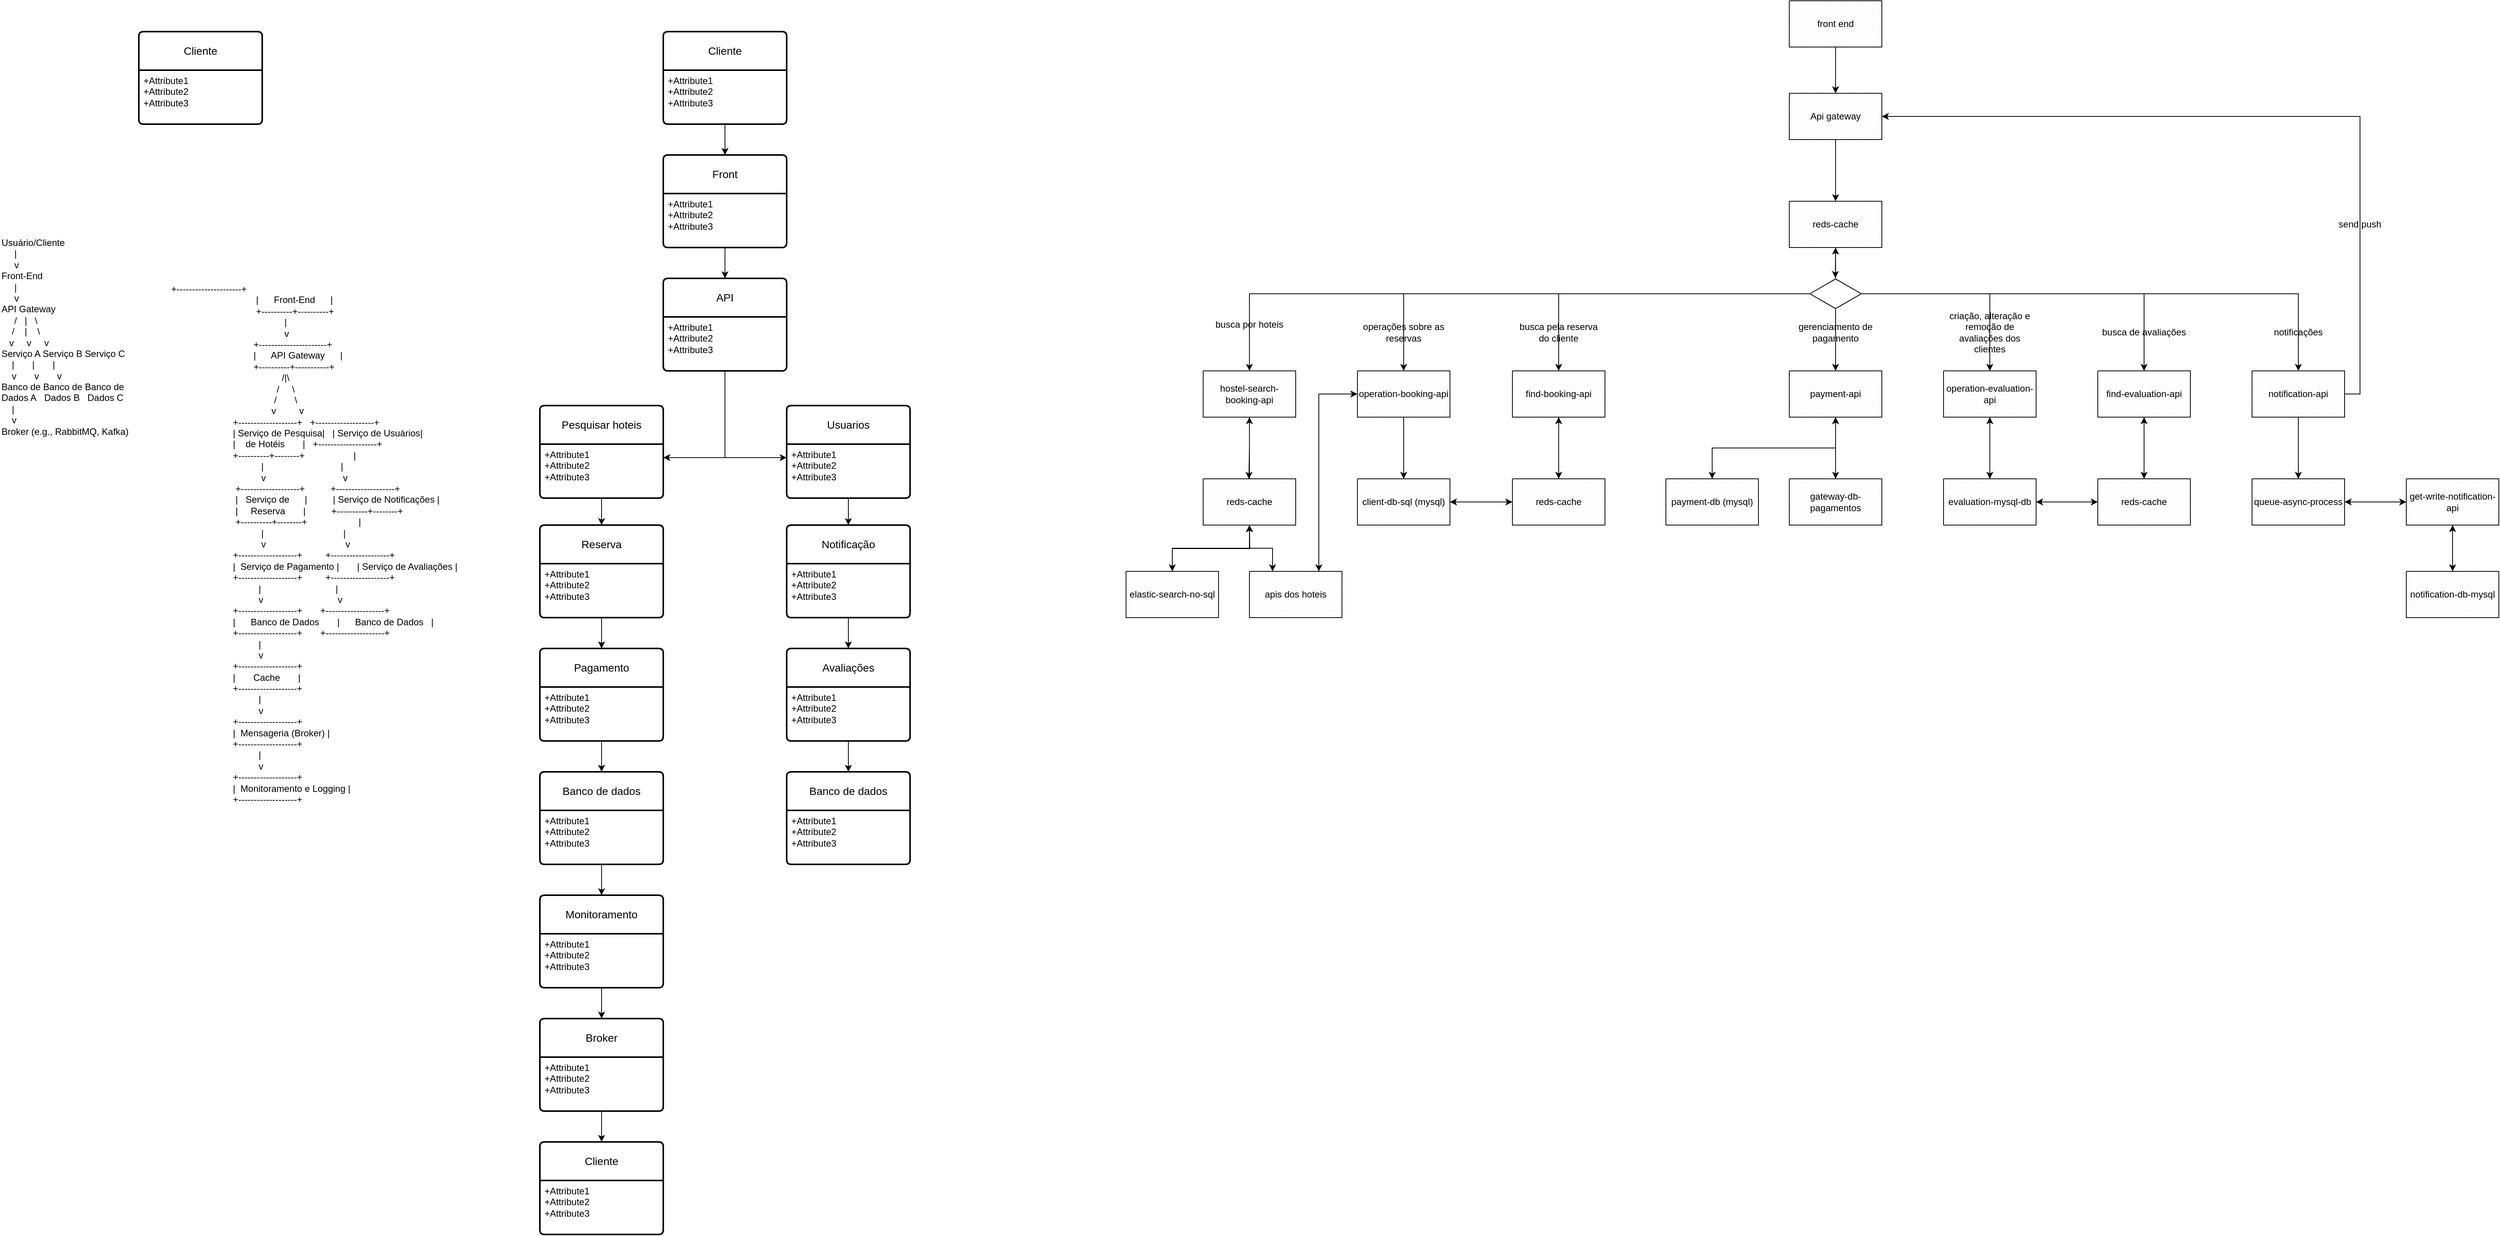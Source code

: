 <mxfile version="24.7.12">
  <diagram name="Página-1" id="zW-eycuIEIREywT_sZ_T">
    <mxGraphModel dx="2284" dy="780" grid="1" gridSize="10" guides="1" tooltips="1" connect="1" arrows="1" fold="1" page="1" pageScale="1" pageWidth="827" pageHeight="1169" math="0" shadow="0">
      <root>
        <mxCell id="0" />
        <mxCell id="1" parent="0" />
        <mxCell id="PmNsHCtrY-LIjxNx7Xuc-1" value="Cliente" style="swimlane;childLayout=stackLayout;horizontal=1;startSize=50;horizontalStack=0;rounded=1;fontSize=14;fontStyle=0;strokeWidth=2;resizeParent=0;resizeLast=1;shadow=0;dashed=0;align=center;arcSize=4;whiteSpace=wrap;html=1;" vertex="1" parent="1">
          <mxGeometry x="240" y="40" width="160" height="120" as="geometry">
            <mxRectangle x="240" y="40" width="80" height="50" as="alternateBounds" />
          </mxGeometry>
        </mxCell>
        <mxCell id="PmNsHCtrY-LIjxNx7Xuc-2" value="+Attribute1&#xa;+Attribute2&#xa;+Attribute3" style="align=left;strokeColor=none;fillColor=none;spacingLeft=4;fontSize=12;verticalAlign=top;resizable=0;rotatable=0;part=1;html=1;" vertex="1" parent="PmNsHCtrY-LIjxNx7Xuc-1">
          <mxGeometry y="50" width="160" height="70" as="geometry" />
        </mxCell>
        <mxCell id="PmNsHCtrY-LIjxNx7Xuc-3" value="Usuário/Cliente&#xa;     |&#xa;     v&#xa;Front-End&#xa;     |&#xa;     v&#xa;API Gateway&#xa;     /   |   \&#xa;    /    |    \&#xa;   v     v     v&#xa;Serviço A Serviço B Serviço C&#xa;    |       |       |&#xa;    v       v       v&#xa;Banco de Banco de Banco de&#xa;Dados A   Dados B   Dados C&#xa;    |&#xa;    v&#xa;Broker (e.g., RabbitMQ, Kafka)" style="text;whiteSpace=wrap;" vertex="1" parent="1">
          <mxGeometry x="-620" y="300" width="200" height="280" as="geometry" />
        </mxCell>
        <mxCell id="PmNsHCtrY-LIjxNx7Xuc-30" value="Front" style="swimlane;childLayout=stackLayout;horizontal=1;startSize=50;horizontalStack=0;rounded=1;fontSize=14;fontStyle=0;strokeWidth=2;resizeParent=0;resizeLast=1;shadow=0;dashed=0;align=center;arcSize=4;whiteSpace=wrap;html=1;" vertex="1" parent="1">
          <mxGeometry x="240" y="200" width="160" height="120" as="geometry">
            <mxRectangle x="240" y="200" width="70" height="50" as="alternateBounds" />
          </mxGeometry>
        </mxCell>
        <mxCell id="PmNsHCtrY-LIjxNx7Xuc-31" value="+Attribute1&#xa;+Attribute2&#xa;+Attribute3" style="align=left;strokeColor=none;fillColor=none;spacingLeft=4;fontSize=12;verticalAlign=top;resizable=0;rotatable=0;part=1;html=1;" vertex="1" parent="PmNsHCtrY-LIjxNx7Xuc-30">
          <mxGeometry y="50" width="160" height="70" as="geometry" />
        </mxCell>
        <mxCell id="PmNsHCtrY-LIjxNx7Xuc-32" value="API" style="swimlane;childLayout=stackLayout;horizontal=1;startSize=50;horizontalStack=0;rounded=1;fontSize=14;fontStyle=0;strokeWidth=2;resizeParent=0;resizeLast=1;shadow=0;dashed=0;align=center;arcSize=4;whiteSpace=wrap;html=1;" vertex="1" parent="1">
          <mxGeometry x="240" y="360" width="160" height="120" as="geometry" />
        </mxCell>
        <mxCell id="PmNsHCtrY-LIjxNx7Xuc-33" value="+Attribute1&#xa;+Attribute2&#xa;+Attribute3" style="align=left;strokeColor=none;fillColor=none;spacingLeft=4;fontSize=12;verticalAlign=top;resizable=0;rotatable=0;part=1;html=1;" vertex="1" parent="PmNsHCtrY-LIjxNx7Xuc-32">
          <mxGeometry y="50" width="160" height="70" as="geometry" />
        </mxCell>
        <mxCell id="PmNsHCtrY-LIjxNx7Xuc-34" value="Cliente" style="swimlane;childLayout=stackLayout;horizontal=1;startSize=50;horizontalStack=0;rounded=1;fontSize=14;fontStyle=0;strokeWidth=2;resizeParent=0;resizeLast=1;shadow=0;dashed=0;align=center;arcSize=4;whiteSpace=wrap;html=1;" vertex="1" parent="1">
          <mxGeometry x="-440" y="40" width="160" height="120" as="geometry" />
        </mxCell>
        <mxCell id="PmNsHCtrY-LIjxNx7Xuc-35" value="+Attribute1&#xa;+Attribute2&#xa;+Attribute3" style="align=left;strokeColor=none;fillColor=none;spacingLeft=4;fontSize=12;verticalAlign=top;resizable=0;rotatable=0;part=1;html=1;" vertex="1" parent="PmNsHCtrY-LIjxNx7Xuc-34">
          <mxGeometry y="50" width="160" height="70" as="geometry" />
        </mxCell>
        <mxCell id="PmNsHCtrY-LIjxNx7Xuc-36" value="+---------------------+&#xa;                                 |      Front-End      |&#xa;                                 +----------+----------+&#xa;                                            |&#xa;                                            v&#xa;                                +----------------------+&#xa;                                |      API Gateway      |&#xa;                                +----------+-----------+&#xa;                                           /|\  &#xa;                                         /     \&#xa;                                        /       \&#xa;                                       v         v&#xa;                        +-------------------+   +-------------------+&#xa;                        | Serviço de Pesquisa|   | Serviço de Usuários|&#xa;                        |    de Hotéis       |   +-------------------+&#xa;                        +----------+--------+                   |&#xa;                                   |                              |&#xa;                                   v                              v&#xa;                         +-------------------+          +-------------------+&#xa;                         |   Serviço de      |          | Serviço de Notificações |&#xa;                         |     Reserva       |          +----------+--------+&#xa;                         +----------+--------+                    |&#xa;                                   |                               |&#xa;                                   v                               v&#xa;                        +-------------------+         +-------------------+&#xa;                        |  Serviço de Pagamento |       | Serviço de Avaliações |&#xa;                        +-------------------+         +-------------------+&#xa;                                  |                             |&#xa;                                  v                             v&#xa;                        +-------------------+       +-------------------+&#xa;                        |      Banco de Dados       |      Banco de Dados   |&#xa;                        +-------------------+       +-------------------+&#xa;                                  |&#xa;                                  v&#xa;                        +-------------------+&#xa;                        |       Cache       |&#xa;                        +-------------------+&#xa;                                  |&#xa;                                  v&#xa;                        +-------------------+&#xa;                        |  Mensageria (Broker) |&#xa;                        +-------------------+&#xa;                                  |&#xa;                                  v&#xa;                        +-------------------+&#xa;                        |  Monitoramento e Logging |&#xa;                        +-------------------+" style="text;whiteSpace=wrap;" vertex="1" parent="1">
          <mxGeometry x="-400" y="360" width="400" height="700" as="geometry" />
        </mxCell>
        <mxCell id="PmNsHCtrY-LIjxNx7Xuc-37" value="Usuarios" style="swimlane;childLayout=stackLayout;horizontal=1;startSize=50;horizontalStack=0;rounded=1;fontSize=14;fontStyle=0;strokeWidth=2;resizeParent=0;resizeLast=1;shadow=0;dashed=0;align=center;arcSize=4;whiteSpace=wrap;html=1;" vertex="1" parent="1">
          <mxGeometry x="400" y="525" width="160" height="120" as="geometry" />
        </mxCell>
        <mxCell id="PmNsHCtrY-LIjxNx7Xuc-38" value="+Attribute1&#xa;+Attribute2&#xa;+Attribute3" style="align=left;strokeColor=none;fillColor=none;spacingLeft=4;fontSize=12;verticalAlign=top;resizable=0;rotatable=0;part=1;html=1;" vertex="1" parent="PmNsHCtrY-LIjxNx7Xuc-37">
          <mxGeometry y="50" width="160" height="70" as="geometry" />
        </mxCell>
        <mxCell id="PmNsHCtrY-LIjxNx7Xuc-39" value="Pesquisar hoteis" style="swimlane;childLayout=stackLayout;horizontal=1;startSize=50;horizontalStack=0;rounded=1;fontSize=14;fontStyle=0;strokeWidth=2;resizeParent=0;resizeLast=1;shadow=0;dashed=0;align=center;arcSize=4;whiteSpace=wrap;html=1;" vertex="1" parent="1">
          <mxGeometry x="80" y="525" width="160" height="120" as="geometry" />
        </mxCell>
        <mxCell id="PmNsHCtrY-LIjxNx7Xuc-40" value="+Attribute1&#xa;+Attribute2&#xa;+Attribute3" style="align=left;strokeColor=none;fillColor=none;spacingLeft=4;fontSize=12;verticalAlign=top;resizable=0;rotatable=0;part=1;html=1;" vertex="1" parent="PmNsHCtrY-LIjxNx7Xuc-39">
          <mxGeometry y="50" width="160" height="70" as="geometry" />
        </mxCell>
        <mxCell id="PmNsHCtrY-LIjxNx7Xuc-41" value="Reserva" style="swimlane;childLayout=stackLayout;horizontal=1;startSize=50;horizontalStack=0;rounded=1;fontSize=14;fontStyle=0;strokeWidth=2;resizeParent=0;resizeLast=1;shadow=0;dashed=0;align=center;arcSize=4;whiteSpace=wrap;html=1;" vertex="1" parent="1">
          <mxGeometry x="80" y="680" width="160" height="120" as="geometry" />
        </mxCell>
        <mxCell id="PmNsHCtrY-LIjxNx7Xuc-42" value="+Attribute1&#xa;+Attribute2&#xa;+Attribute3" style="align=left;strokeColor=none;fillColor=none;spacingLeft=4;fontSize=12;verticalAlign=top;resizable=0;rotatable=0;part=1;html=1;" vertex="1" parent="PmNsHCtrY-LIjxNx7Xuc-41">
          <mxGeometry y="50" width="160" height="70" as="geometry" />
        </mxCell>
        <mxCell id="PmNsHCtrY-LIjxNx7Xuc-43" value="Notificação" style="swimlane;childLayout=stackLayout;horizontal=1;startSize=50;horizontalStack=0;rounded=1;fontSize=14;fontStyle=0;strokeWidth=2;resizeParent=0;resizeLast=1;shadow=0;dashed=0;align=center;arcSize=4;whiteSpace=wrap;html=1;" vertex="1" parent="1">
          <mxGeometry x="400" y="680" width="160" height="120" as="geometry" />
        </mxCell>
        <mxCell id="PmNsHCtrY-LIjxNx7Xuc-44" value="+Attribute1&#xa;+Attribute2&#xa;+Attribute3" style="align=left;strokeColor=none;fillColor=none;spacingLeft=4;fontSize=12;verticalAlign=top;resizable=0;rotatable=0;part=1;html=1;" vertex="1" parent="PmNsHCtrY-LIjxNx7Xuc-43">
          <mxGeometry y="50" width="160" height="70" as="geometry" />
        </mxCell>
        <mxCell id="PmNsHCtrY-LIjxNx7Xuc-45" value="Pagamento" style="swimlane;childLayout=stackLayout;horizontal=1;startSize=50;horizontalStack=0;rounded=1;fontSize=14;fontStyle=0;strokeWidth=2;resizeParent=0;resizeLast=1;shadow=0;dashed=0;align=center;arcSize=4;whiteSpace=wrap;html=1;" vertex="1" parent="1">
          <mxGeometry x="80" y="840" width="160" height="120" as="geometry" />
        </mxCell>
        <mxCell id="PmNsHCtrY-LIjxNx7Xuc-46" value="+Attribute1&#xa;+Attribute2&#xa;+Attribute3" style="align=left;strokeColor=none;fillColor=none;spacingLeft=4;fontSize=12;verticalAlign=top;resizable=0;rotatable=0;part=1;html=1;" vertex="1" parent="PmNsHCtrY-LIjxNx7Xuc-45">
          <mxGeometry y="50" width="160" height="70" as="geometry" />
        </mxCell>
        <mxCell id="PmNsHCtrY-LIjxNx7Xuc-47" value="Banco de dados" style="swimlane;childLayout=stackLayout;horizontal=1;startSize=50;horizontalStack=0;rounded=1;fontSize=14;fontStyle=0;strokeWidth=2;resizeParent=0;resizeLast=1;shadow=0;dashed=0;align=center;arcSize=4;whiteSpace=wrap;html=1;" vertex="1" parent="1">
          <mxGeometry x="80" y="1000" width="160" height="120" as="geometry" />
        </mxCell>
        <mxCell id="PmNsHCtrY-LIjxNx7Xuc-48" value="+Attribute1&#xa;+Attribute2&#xa;+Attribute3" style="align=left;strokeColor=none;fillColor=none;spacingLeft=4;fontSize=12;verticalAlign=top;resizable=0;rotatable=0;part=1;html=1;" vertex="1" parent="PmNsHCtrY-LIjxNx7Xuc-47">
          <mxGeometry y="50" width="160" height="70" as="geometry" />
        </mxCell>
        <mxCell id="PmNsHCtrY-LIjxNx7Xuc-49" value="Avaliações" style="swimlane;childLayout=stackLayout;horizontal=1;startSize=50;horizontalStack=0;rounded=1;fontSize=14;fontStyle=0;strokeWidth=2;resizeParent=0;resizeLast=1;shadow=0;dashed=0;align=center;arcSize=4;whiteSpace=wrap;html=1;" vertex="1" parent="1">
          <mxGeometry x="400" y="840" width="160" height="120" as="geometry" />
        </mxCell>
        <mxCell id="PmNsHCtrY-LIjxNx7Xuc-50" value="+Attribute1&#xa;+Attribute2&#xa;+Attribute3" style="align=left;strokeColor=none;fillColor=none;spacingLeft=4;fontSize=12;verticalAlign=top;resizable=0;rotatable=0;part=1;html=1;" vertex="1" parent="PmNsHCtrY-LIjxNx7Xuc-49">
          <mxGeometry y="50" width="160" height="70" as="geometry" />
        </mxCell>
        <mxCell id="PmNsHCtrY-LIjxNx7Xuc-51" value="Banco de dados" style="swimlane;childLayout=stackLayout;horizontal=1;startSize=50;horizontalStack=0;rounded=1;fontSize=14;fontStyle=0;strokeWidth=2;resizeParent=0;resizeLast=1;shadow=0;dashed=0;align=center;arcSize=4;whiteSpace=wrap;html=1;" vertex="1" parent="1">
          <mxGeometry x="400" y="1000" width="160" height="120" as="geometry" />
        </mxCell>
        <mxCell id="PmNsHCtrY-LIjxNx7Xuc-52" value="+Attribute1&#xa;+Attribute2&#xa;+Attribute3" style="align=left;strokeColor=none;fillColor=none;spacingLeft=4;fontSize=12;verticalAlign=top;resizable=0;rotatable=0;part=1;html=1;" vertex="1" parent="PmNsHCtrY-LIjxNx7Xuc-51">
          <mxGeometry y="50" width="160" height="70" as="geometry" />
        </mxCell>
        <mxCell id="PmNsHCtrY-LIjxNx7Xuc-53" value="Monitoramento" style="swimlane;childLayout=stackLayout;horizontal=1;startSize=50;horizontalStack=0;rounded=1;fontSize=14;fontStyle=0;strokeWidth=2;resizeParent=0;resizeLast=1;shadow=0;dashed=0;align=center;arcSize=4;whiteSpace=wrap;html=1;" vertex="1" parent="1">
          <mxGeometry x="80" y="1160" width="160" height="120" as="geometry" />
        </mxCell>
        <mxCell id="PmNsHCtrY-LIjxNx7Xuc-54" value="+Attribute1&#xa;+Attribute2&#xa;+Attribute3" style="align=left;strokeColor=none;fillColor=none;spacingLeft=4;fontSize=12;verticalAlign=top;resizable=0;rotatable=0;part=1;html=1;" vertex="1" parent="PmNsHCtrY-LIjxNx7Xuc-53">
          <mxGeometry y="50" width="160" height="70" as="geometry" />
        </mxCell>
        <mxCell id="PmNsHCtrY-LIjxNx7Xuc-55" value="Broker" style="swimlane;childLayout=stackLayout;horizontal=1;startSize=50;horizontalStack=0;rounded=1;fontSize=14;fontStyle=0;strokeWidth=2;resizeParent=0;resizeLast=1;shadow=0;dashed=0;align=center;arcSize=4;whiteSpace=wrap;html=1;" vertex="1" parent="1">
          <mxGeometry x="80" y="1320" width="160" height="120" as="geometry" />
        </mxCell>
        <mxCell id="PmNsHCtrY-LIjxNx7Xuc-56" value="+Attribute1&#xa;+Attribute2&#xa;+Attribute3" style="align=left;strokeColor=none;fillColor=none;spacingLeft=4;fontSize=12;verticalAlign=top;resizable=0;rotatable=0;part=1;html=1;" vertex="1" parent="PmNsHCtrY-LIjxNx7Xuc-55">
          <mxGeometry y="50" width="160" height="70" as="geometry" />
        </mxCell>
        <mxCell id="PmNsHCtrY-LIjxNx7Xuc-57" value="Cliente" style="swimlane;childLayout=stackLayout;horizontal=1;startSize=50;horizontalStack=0;rounded=1;fontSize=14;fontStyle=0;strokeWidth=2;resizeParent=0;resizeLast=1;shadow=0;dashed=0;align=center;arcSize=4;whiteSpace=wrap;html=1;" vertex="1" parent="1">
          <mxGeometry x="80" y="1480" width="160" height="120" as="geometry" />
        </mxCell>
        <mxCell id="PmNsHCtrY-LIjxNx7Xuc-58" value="+Attribute1&#xa;+Attribute2&#xa;+Attribute3" style="align=left;strokeColor=none;fillColor=none;spacingLeft=4;fontSize=12;verticalAlign=top;resizable=0;rotatable=0;part=1;html=1;" vertex="1" parent="PmNsHCtrY-LIjxNx7Xuc-57">
          <mxGeometry y="50" width="160" height="70" as="geometry" />
        </mxCell>
        <mxCell id="PmNsHCtrY-LIjxNx7Xuc-65" style="edgeStyle=orthogonalEdgeStyle;rounded=0;orthogonalLoop=1;jettySize=auto;html=1;exitX=0.5;exitY=1;exitDx=0;exitDy=0;entryX=0.5;entryY=0;entryDx=0;entryDy=0;" edge="1" parent="1" source="PmNsHCtrY-LIjxNx7Xuc-2" target="PmNsHCtrY-LIjxNx7Xuc-30">
          <mxGeometry relative="1" as="geometry" />
        </mxCell>
        <mxCell id="PmNsHCtrY-LIjxNx7Xuc-66" style="edgeStyle=orthogonalEdgeStyle;rounded=0;orthogonalLoop=1;jettySize=auto;html=1;exitX=0.5;exitY=1;exitDx=0;exitDy=0;entryX=0.5;entryY=0;entryDx=0;entryDy=0;" edge="1" parent="1" source="PmNsHCtrY-LIjxNx7Xuc-31" target="PmNsHCtrY-LIjxNx7Xuc-32">
          <mxGeometry relative="1" as="geometry" />
        </mxCell>
        <mxCell id="PmNsHCtrY-LIjxNx7Xuc-69" style="edgeStyle=orthogonalEdgeStyle;rounded=0;orthogonalLoop=1;jettySize=auto;html=1;exitX=0.5;exitY=1;exitDx=0;exitDy=0;entryX=0;entryY=0.25;entryDx=0;entryDy=0;" edge="1" parent="1" source="PmNsHCtrY-LIjxNx7Xuc-33" target="PmNsHCtrY-LIjxNx7Xuc-38">
          <mxGeometry relative="1" as="geometry" />
        </mxCell>
        <mxCell id="PmNsHCtrY-LIjxNx7Xuc-70" style="edgeStyle=orthogonalEdgeStyle;rounded=0;orthogonalLoop=1;jettySize=auto;html=1;exitX=0.5;exitY=1;exitDx=0;exitDy=0;entryX=1;entryY=0.25;entryDx=0;entryDy=0;" edge="1" parent="1" source="PmNsHCtrY-LIjxNx7Xuc-33" target="PmNsHCtrY-LIjxNx7Xuc-40">
          <mxGeometry relative="1" as="geometry" />
        </mxCell>
        <mxCell id="PmNsHCtrY-LIjxNx7Xuc-71" style="edgeStyle=orthogonalEdgeStyle;rounded=0;orthogonalLoop=1;jettySize=auto;html=1;exitX=0.5;exitY=1;exitDx=0;exitDy=0;entryX=0.5;entryY=0;entryDx=0;entryDy=0;" edge="1" parent="1" source="PmNsHCtrY-LIjxNx7Xuc-40" target="PmNsHCtrY-LIjxNx7Xuc-41">
          <mxGeometry relative="1" as="geometry" />
        </mxCell>
        <mxCell id="PmNsHCtrY-LIjxNx7Xuc-72" style="edgeStyle=orthogonalEdgeStyle;rounded=0;orthogonalLoop=1;jettySize=auto;html=1;exitX=0.5;exitY=1;exitDx=0;exitDy=0;entryX=0.5;entryY=0;entryDx=0;entryDy=0;" edge="1" parent="1" source="PmNsHCtrY-LIjxNx7Xuc-38" target="PmNsHCtrY-LIjxNx7Xuc-43">
          <mxGeometry relative="1" as="geometry" />
        </mxCell>
        <mxCell id="PmNsHCtrY-LIjxNx7Xuc-73" style="edgeStyle=orthogonalEdgeStyle;rounded=0;orthogonalLoop=1;jettySize=auto;html=1;exitX=0.5;exitY=1;exitDx=0;exitDy=0;entryX=0.5;entryY=0;entryDx=0;entryDy=0;" edge="1" parent="1" source="PmNsHCtrY-LIjxNx7Xuc-42" target="PmNsHCtrY-LIjxNx7Xuc-45">
          <mxGeometry relative="1" as="geometry" />
        </mxCell>
        <mxCell id="PmNsHCtrY-LIjxNx7Xuc-74" style="edgeStyle=orthogonalEdgeStyle;rounded=0;orthogonalLoop=1;jettySize=auto;html=1;exitX=0.5;exitY=1;exitDx=0;exitDy=0;entryX=0.5;entryY=0;entryDx=0;entryDy=0;" edge="1" parent="1" source="PmNsHCtrY-LIjxNx7Xuc-44" target="PmNsHCtrY-LIjxNx7Xuc-49">
          <mxGeometry relative="1" as="geometry" />
        </mxCell>
        <mxCell id="PmNsHCtrY-LIjxNx7Xuc-75" style="edgeStyle=orthogonalEdgeStyle;rounded=0;orthogonalLoop=1;jettySize=auto;html=1;exitX=0.5;exitY=1;exitDx=0;exitDy=0;entryX=0.5;entryY=0;entryDx=0;entryDy=0;" edge="1" parent="1" source="PmNsHCtrY-LIjxNx7Xuc-46" target="PmNsHCtrY-LIjxNx7Xuc-47">
          <mxGeometry relative="1" as="geometry" />
        </mxCell>
        <mxCell id="PmNsHCtrY-LIjxNx7Xuc-76" style="edgeStyle=orthogonalEdgeStyle;rounded=0;orthogonalLoop=1;jettySize=auto;html=1;exitX=0.5;exitY=1;exitDx=0;exitDy=0;entryX=0.5;entryY=0;entryDx=0;entryDy=0;" edge="1" parent="1" source="PmNsHCtrY-LIjxNx7Xuc-48" target="PmNsHCtrY-LIjxNx7Xuc-53">
          <mxGeometry relative="1" as="geometry" />
        </mxCell>
        <mxCell id="PmNsHCtrY-LIjxNx7Xuc-77" style="edgeStyle=orthogonalEdgeStyle;rounded=0;orthogonalLoop=1;jettySize=auto;html=1;exitX=0.5;exitY=1;exitDx=0;exitDy=0;entryX=0.5;entryY=0;entryDx=0;entryDy=0;" edge="1" parent="1" source="PmNsHCtrY-LIjxNx7Xuc-54" target="PmNsHCtrY-LIjxNx7Xuc-55">
          <mxGeometry relative="1" as="geometry" />
        </mxCell>
        <mxCell id="PmNsHCtrY-LIjxNx7Xuc-78" style="edgeStyle=orthogonalEdgeStyle;rounded=0;orthogonalLoop=1;jettySize=auto;html=1;exitX=0.5;exitY=1;exitDx=0;exitDy=0;" edge="1" parent="1" source="PmNsHCtrY-LIjxNx7Xuc-56" target="PmNsHCtrY-LIjxNx7Xuc-57">
          <mxGeometry relative="1" as="geometry" />
        </mxCell>
        <mxCell id="PmNsHCtrY-LIjxNx7Xuc-79" style="edgeStyle=orthogonalEdgeStyle;rounded=0;orthogonalLoop=1;jettySize=auto;html=1;exitX=0.5;exitY=1;exitDx=0;exitDy=0;entryX=0.5;entryY=0;entryDx=0;entryDy=0;" edge="1" parent="1" source="PmNsHCtrY-LIjxNx7Xuc-50" target="PmNsHCtrY-LIjxNx7Xuc-51">
          <mxGeometry relative="1" as="geometry" />
        </mxCell>
        <mxCell id="PmNsHCtrY-LIjxNx7Xuc-83" value="" style="verticalLabelPosition=bottom;verticalAlign=top;html=1;shape=mxgraph.basic.patternFillRect;fillStyle=diag;step=5;fillStrokeWidth=0.2;fillStrokeColor=#dddddd;" vertex="1" parent="1">
          <mxGeometry x="1700" y="260" width="120" height="60" as="geometry" />
        </mxCell>
        <mxCell id="PmNsHCtrY-LIjxNx7Xuc-167" style="edgeStyle=orthogonalEdgeStyle;rounded=0;orthogonalLoop=1;jettySize=auto;html=1;entryX=0.5;entryY=0;entryDx=0;entryDy=0;" edge="1" parent="1" source="PmNsHCtrY-LIjxNx7Xuc-84" target="PmNsHCtrY-LIjxNx7Xuc-156">
          <mxGeometry relative="1" as="geometry" />
        </mxCell>
        <mxCell id="PmNsHCtrY-LIjxNx7Xuc-177" style="edgeStyle=orthogonalEdgeStyle;rounded=0;orthogonalLoop=1;jettySize=auto;html=1;entryX=0.5;entryY=0;entryDx=0;entryDy=0;" edge="1" parent="1" source="PmNsHCtrY-LIjxNx7Xuc-84" target="PmNsHCtrY-LIjxNx7Xuc-159">
          <mxGeometry relative="1" as="geometry" />
        </mxCell>
        <mxCell id="PmNsHCtrY-LIjxNx7Xuc-84" value="" style="html=1;whiteSpace=wrap;aspect=fixed;shape=isoRectangle;" vertex="1" parent="1">
          <mxGeometry x="1726.66" y="360" width="66.67" height="40" as="geometry" />
        </mxCell>
        <mxCell id="PmNsHCtrY-LIjxNx7Xuc-85" value="" style="verticalLabelPosition=bottom;verticalAlign=top;html=1;shape=mxgraph.basic.patternFillRect;fillStyle=diag;step=5;fillStrokeWidth=0.2;fillStrokeColor=#dddddd;" vertex="1" parent="1">
          <mxGeometry x="1699.99" width="120" height="60" as="geometry" />
        </mxCell>
        <mxCell id="PmNsHCtrY-LIjxNx7Xuc-86" value="" style="verticalLabelPosition=bottom;verticalAlign=top;html=1;shape=mxgraph.basic.patternFillRect;fillStyle=diag;step=5;fillStrokeWidth=0.2;fillStrokeColor=#dddddd;" vertex="1" parent="1">
          <mxGeometry x="1700" y="120" width="120" height="60" as="geometry" />
        </mxCell>
        <mxCell id="PmNsHCtrY-LIjxNx7Xuc-87" style="edgeStyle=orthogonalEdgeStyle;rounded=0;orthogonalLoop=1;jettySize=auto;html=1;exitX=0.5;exitY=1;exitDx=0;exitDy=0;exitPerimeter=0;entryX=0.5;entryY=0;entryDx=0;entryDy=0;entryPerimeter=0;" edge="1" parent="1" source="PmNsHCtrY-LIjxNx7Xuc-85" target="PmNsHCtrY-LIjxNx7Xuc-86">
          <mxGeometry relative="1" as="geometry" />
        </mxCell>
        <mxCell id="PmNsHCtrY-LIjxNx7Xuc-88" style="edgeStyle=orthogonalEdgeStyle;rounded=0;orthogonalLoop=1;jettySize=auto;html=1;exitX=0.5;exitY=1;exitDx=0;exitDy=0;exitPerimeter=0;entryX=0.5;entryY=0;entryDx=0;entryDy=0;entryPerimeter=0;" edge="1" parent="1" source="PmNsHCtrY-LIjxNx7Xuc-86" target="PmNsHCtrY-LIjxNx7Xuc-83">
          <mxGeometry relative="1" as="geometry" />
        </mxCell>
        <mxCell id="PmNsHCtrY-LIjxNx7Xuc-90" value="" style="verticalLabelPosition=bottom;verticalAlign=top;html=1;shape=mxgraph.basic.patternFillRect;fillStyle=diag;step=5;fillStrokeWidth=0.2;fillStrokeColor=#dddddd;" vertex="1" parent="1">
          <mxGeometry x="1900" y="480" width="120" height="60" as="geometry" />
        </mxCell>
        <mxCell id="PmNsHCtrY-LIjxNx7Xuc-91" value="" style="verticalLabelPosition=bottom;verticalAlign=top;html=1;shape=mxgraph.basic.patternFillRect;fillStyle=diag;step=5;fillStrokeWidth=0.2;fillStrokeColor=#dddddd;" vertex="1" parent="1">
          <mxGeometry x="1900" y="620" width="120" height="60" as="geometry" />
        </mxCell>
        <mxCell id="PmNsHCtrY-LIjxNx7Xuc-92" style="edgeStyle=orthogonalEdgeStyle;rounded=0;orthogonalLoop=1;jettySize=auto;html=1;exitX=0.5;exitY=1;exitDx=0;exitDy=0;exitPerimeter=0;entryX=0.5;entryY=0;entryDx=0;entryDy=0;entryPerimeter=0;" edge="1" parent="1" source="PmNsHCtrY-LIjxNx7Xuc-90" target="PmNsHCtrY-LIjxNx7Xuc-91">
          <mxGeometry relative="1" as="geometry" />
        </mxCell>
        <mxCell id="PmNsHCtrY-LIjxNx7Xuc-93" value="" style="verticalLabelPosition=bottom;verticalAlign=top;html=1;shape=mxgraph.basic.patternFillRect;fillStyle=diag;step=5;fillStrokeWidth=0.2;fillStrokeColor=#dddddd;" vertex="1" parent="1">
          <mxGeometry x="1341" y="480" width="120" height="60" as="geometry" />
        </mxCell>
        <mxCell id="PmNsHCtrY-LIjxNx7Xuc-94" value="" style="verticalLabelPosition=bottom;verticalAlign=top;html=1;shape=mxgraph.basic.patternFillRect;fillStyle=diag;step=5;fillStrokeWidth=0.2;fillStrokeColor=#dddddd;" vertex="1" parent="1">
          <mxGeometry x="1540" y="620" width="120" height="60" as="geometry" />
        </mxCell>
        <mxCell id="PmNsHCtrY-LIjxNx7Xuc-96" value="" style="verticalLabelPosition=bottom;verticalAlign=top;html=1;shape=mxgraph.basic.patternFillRect;fillStyle=diag;step=5;fillStrokeWidth=0.2;fillStrokeColor=#dddddd;" vertex="1" parent="1">
          <mxGeometry x="1700" y="480" width="120" height="60" as="geometry" />
        </mxCell>
        <mxCell id="PmNsHCtrY-LIjxNx7Xuc-97" value="" style="verticalLabelPosition=bottom;verticalAlign=top;html=1;shape=mxgraph.basic.patternFillRect;fillStyle=diag;step=5;fillStrokeWidth=0.2;fillStrokeColor=#dddddd;" vertex="1" parent="1">
          <mxGeometry x="1700" y="620" width="120" height="60" as="geometry" />
        </mxCell>
        <mxCell id="PmNsHCtrY-LIjxNx7Xuc-98" style="edgeStyle=orthogonalEdgeStyle;rounded=0;orthogonalLoop=1;jettySize=auto;html=1;exitX=0.5;exitY=1;exitDx=0;exitDy=0;exitPerimeter=0;entryX=0.5;entryY=0;entryDx=0;entryDy=0;entryPerimeter=0;" edge="1" parent="1" source="PmNsHCtrY-LIjxNx7Xuc-96" target="PmNsHCtrY-LIjxNx7Xuc-97">
          <mxGeometry relative="1" as="geometry" />
        </mxCell>
        <mxCell id="PmNsHCtrY-LIjxNx7Xuc-99" style="edgeStyle=orthogonalEdgeStyle;rounded=0;orthogonalLoop=1;jettySize=auto;html=1;exitX=0.5;exitY=1;exitDx=0;exitDy=0;exitPerimeter=0;entryX=0.496;entryY=-0.011;entryDx=0;entryDy=0;entryPerimeter=0;" edge="1" parent="1" source="PmNsHCtrY-LIjxNx7Xuc-83" target="PmNsHCtrY-LIjxNx7Xuc-84">
          <mxGeometry relative="1" as="geometry" />
        </mxCell>
        <mxCell id="PmNsHCtrY-LIjxNx7Xuc-101" value="" style="verticalLabelPosition=bottom;verticalAlign=top;html=1;shape=mxgraph.basic.patternFillRect;fillStyle=diag;step=5;fillStrokeWidth=0.2;fillStrokeColor=#dddddd;" vertex="1" parent="1">
          <mxGeometry x="2300" y="480" width="120" height="60" as="geometry" />
        </mxCell>
        <mxCell id="PmNsHCtrY-LIjxNx7Xuc-102" value="" style="verticalLabelPosition=bottom;verticalAlign=top;html=1;shape=mxgraph.basic.patternFillRect;fillStyle=diag;step=5;fillStrokeWidth=0.2;fillStrokeColor=#dddddd;" vertex="1" parent="1">
          <mxGeometry x="2300" y="620" width="120" height="60" as="geometry" />
        </mxCell>
        <mxCell id="PmNsHCtrY-LIjxNx7Xuc-103" style="edgeStyle=orthogonalEdgeStyle;rounded=0;orthogonalLoop=1;jettySize=auto;html=1;exitX=0.5;exitY=1;exitDx=0;exitDy=0;exitPerimeter=0;entryX=0.5;entryY=0;entryDx=0;entryDy=0;entryPerimeter=0;" edge="1" parent="1" source="PmNsHCtrY-LIjxNx7Xuc-101" target="PmNsHCtrY-LIjxNx7Xuc-102">
          <mxGeometry relative="1" as="geometry" />
        </mxCell>
        <mxCell id="PmNsHCtrY-LIjxNx7Xuc-104" value="" style="verticalLabelPosition=bottom;verticalAlign=top;html=1;shape=mxgraph.basic.patternFillRect;fillStyle=diag;step=5;fillStrokeWidth=0.2;fillStrokeColor=#dddddd;" vertex="1" parent="1">
          <mxGeometry x="2100" y="480" width="120" height="60" as="geometry" />
        </mxCell>
        <mxCell id="PmNsHCtrY-LIjxNx7Xuc-105" value="" style="verticalLabelPosition=bottom;verticalAlign=top;html=1;shape=mxgraph.basic.patternFillRect;fillStyle=diag;step=5;fillStrokeWidth=0.2;fillStrokeColor=#dddddd;" vertex="1" parent="1">
          <mxGeometry x="2100" y="620" width="120" height="60" as="geometry" />
        </mxCell>
        <mxCell id="PmNsHCtrY-LIjxNx7Xuc-106" style="edgeStyle=orthogonalEdgeStyle;rounded=0;orthogonalLoop=1;jettySize=auto;html=1;exitX=0.5;exitY=1;exitDx=0;exitDy=0;exitPerimeter=0;entryX=0.5;entryY=0;entryDx=0;entryDy=0;entryPerimeter=0;" edge="1" parent="1" source="PmNsHCtrY-LIjxNx7Xuc-104" target="PmNsHCtrY-LIjxNx7Xuc-105">
          <mxGeometry relative="1" as="geometry" />
        </mxCell>
        <mxCell id="PmNsHCtrY-LIjxNx7Xuc-107" style="edgeStyle=orthogonalEdgeStyle;rounded=0;orthogonalLoop=1;jettySize=auto;html=1;entryX=0.5;entryY=0;entryDx=0;entryDy=0;entryPerimeter=0;" edge="1" parent="1" source="PmNsHCtrY-LIjxNx7Xuc-84" target="PmNsHCtrY-LIjxNx7Xuc-90">
          <mxGeometry relative="1" as="geometry" />
        </mxCell>
        <mxCell id="PmNsHCtrY-LIjxNx7Xuc-108" style="edgeStyle=orthogonalEdgeStyle;rounded=0;orthogonalLoop=1;jettySize=auto;html=1;entryX=0.5;entryY=0;entryDx=0;entryDy=0;entryPerimeter=0;" edge="1" parent="1" source="PmNsHCtrY-LIjxNx7Xuc-84" target="PmNsHCtrY-LIjxNx7Xuc-104">
          <mxGeometry relative="1" as="geometry" />
        </mxCell>
        <mxCell id="PmNsHCtrY-LIjxNx7Xuc-109" style="edgeStyle=orthogonalEdgeStyle;rounded=0;orthogonalLoop=1;jettySize=auto;html=1;entryX=0.5;entryY=0;entryDx=0;entryDy=0;entryPerimeter=0;" edge="1" parent="1" source="PmNsHCtrY-LIjxNx7Xuc-84" target="PmNsHCtrY-LIjxNx7Xuc-101">
          <mxGeometry relative="1" as="geometry" />
        </mxCell>
        <mxCell id="PmNsHCtrY-LIjxNx7Xuc-110" style="edgeStyle=orthogonalEdgeStyle;rounded=0;orthogonalLoop=1;jettySize=auto;html=1;exitX=1;exitY=0.5;exitDx=0;exitDy=0;exitPerimeter=0;entryX=0;entryY=0.5;entryDx=0;entryDy=0;entryPerimeter=0;" edge="1" parent="1" source="PmNsHCtrY-LIjxNx7Xuc-91" target="PmNsHCtrY-LIjxNx7Xuc-105">
          <mxGeometry relative="1" as="geometry" />
        </mxCell>
        <mxCell id="PmNsHCtrY-LIjxNx7Xuc-111" style="edgeStyle=orthogonalEdgeStyle;rounded=0;orthogonalLoop=1;jettySize=auto;html=1;exitX=0;exitY=0.5;exitDx=0;exitDy=0;exitPerimeter=0;entryX=1;entryY=0.5;entryDx=0;entryDy=0;entryPerimeter=0;" edge="1" parent="1" source="PmNsHCtrY-LIjxNx7Xuc-105" target="PmNsHCtrY-LIjxNx7Xuc-91">
          <mxGeometry relative="1" as="geometry" />
        </mxCell>
        <mxCell id="PmNsHCtrY-LIjxNx7Xuc-112" value="" style="verticalLabelPosition=bottom;verticalAlign=top;html=1;shape=mxgraph.basic.patternFillRect;fillStyle=diag;step=5;fillStrokeWidth=0.2;fillStrokeColor=#dddddd;" vertex="1" parent="1">
          <mxGeometry x="2500" y="620" width="120" height="60" as="geometry" />
        </mxCell>
        <mxCell id="PmNsHCtrY-LIjxNx7Xuc-113" style="edgeStyle=orthogonalEdgeStyle;rounded=0;orthogonalLoop=1;jettySize=auto;html=1;exitX=1;exitY=0.5;exitDx=0;exitDy=0;exitPerimeter=0;entryX=0;entryY=0.5;entryDx=0;entryDy=0;entryPerimeter=0;" edge="1" parent="1" source="PmNsHCtrY-LIjxNx7Xuc-102" target="PmNsHCtrY-LIjxNx7Xuc-112">
          <mxGeometry relative="1" as="geometry" />
        </mxCell>
        <mxCell id="PmNsHCtrY-LIjxNx7Xuc-114" style="edgeStyle=orthogonalEdgeStyle;rounded=0;orthogonalLoop=1;jettySize=auto;html=1;exitX=0;exitY=0.5;exitDx=0;exitDy=0;exitPerimeter=0;entryX=1;entryY=0.5;entryDx=0;entryDy=0;entryPerimeter=0;" edge="1" parent="1" source="PmNsHCtrY-LIjxNx7Xuc-112" target="PmNsHCtrY-LIjxNx7Xuc-102">
          <mxGeometry relative="1" as="geometry" />
        </mxCell>
        <mxCell id="PmNsHCtrY-LIjxNx7Xuc-115" value="" style="verticalLabelPosition=bottom;verticalAlign=top;html=1;shape=mxgraph.basic.patternFillRect;fillStyle=diag;step=5;fillStrokeWidth=0.2;fillStrokeColor=#dddddd;" vertex="1" parent="1">
          <mxGeometry x="2500" y="740" width="120" height="60" as="geometry" />
        </mxCell>
        <mxCell id="PmNsHCtrY-LIjxNx7Xuc-116" style="edgeStyle=orthogonalEdgeStyle;rounded=0;orthogonalLoop=1;jettySize=auto;html=1;exitX=0.5;exitY=1;exitDx=0;exitDy=0;exitPerimeter=0;entryX=0.5;entryY=0;entryDx=0;entryDy=0;entryPerimeter=0;" edge="1" parent="1" source="PmNsHCtrY-LIjxNx7Xuc-112" target="PmNsHCtrY-LIjxNx7Xuc-115">
          <mxGeometry relative="1" as="geometry" />
        </mxCell>
        <mxCell id="PmNsHCtrY-LIjxNx7Xuc-117" style="edgeStyle=orthogonalEdgeStyle;rounded=0;orthogonalLoop=1;jettySize=auto;html=1;exitX=0.5;exitY=0;exitDx=0;exitDy=0;exitPerimeter=0;entryX=0.5;entryY=1;entryDx=0;entryDy=0;entryPerimeter=0;" edge="1" parent="1" source="PmNsHCtrY-LIjxNx7Xuc-115" target="PmNsHCtrY-LIjxNx7Xuc-112">
          <mxGeometry relative="1" as="geometry" />
        </mxCell>
        <mxCell id="PmNsHCtrY-LIjxNx7Xuc-118" style="edgeStyle=orthogonalEdgeStyle;rounded=0;orthogonalLoop=1;jettySize=auto;html=1;exitX=0.5;exitY=1;exitDx=0;exitDy=0;exitPerimeter=0;entryX=0.5;entryY=0;entryDx=0;entryDy=0;entryPerimeter=0;" edge="1" parent="1" source="PmNsHCtrY-LIjxNx7Xuc-96" target="PmNsHCtrY-LIjxNx7Xuc-94">
          <mxGeometry relative="1" as="geometry" />
        </mxCell>
        <mxCell id="PmNsHCtrY-LIjxNx7Xuc-120" value="" style="verticalLabelPosition=bottom;verticalAlign=top;html=1;shape=mxgraph.basic.patternFillRect;fillStyle=diag;step=5;fillStrokeWidth=0.2;fillStrokeColor=#dddddd;" vertex="1" parent="1">
          <mxGeometry x="1140" y="480" width="120" height="60" as="geometry" />
        </mxCell>
        <mxCell id="PmNsHCtrY-LIjxNx7Xuc-136" style="edgeStyle=orthogonalEdgeStyle;rounded=0;orthogonalLoop=1;jettySize=auto;html=1;exitX=0.5;exitY=1;exitDx=0;exitDy=0;exitPerimeter=0;" edge="1" parent="1" source="PmNsHCtrY-LIjxNx7Xuc-121">
          <mxGeometry relative="1" as="geometry">
            <mxPoint x="999.333" y="620" as="targetPoint" />
          </mxGeometry>
        </mxCell>
        <mxCell id="PmNsHCtrY-LIjxNx7Xuc-121" value="" style="verticalLabelPosition=bottom;verticalAlign=top;html=1;shape=mxgraph.basic.patternFillRect;fillStyle=diag;step=5;fillStrokeWidth=0.2;fillStrokeColor=#dddddd;" vertex="1" parent="1">
          <mxGeometry x="940" y="480" width="120" height="60" as="geometry" />
        </mxCell>
        <mxCell id="PmNsHCtrY-LIjxNx7Xuc-122" style="edgeStyle=orthogonalEdgeStyle;rounded=0;orthogonalLoop=1;jettySize=auto;html=1;entryX=0.5;entryY=0;entryDx=0;entryDy=0;entryPerimeter=0;" edge="1" parent="1" source="PmNsHCtrY-LIjxNx7Xuc-84" target="PmNsHCtrY-LIjxNx7Xuc-120">
          <mxGeometry relative="1" as="geometry" />
        </mxCell>
        <mxCell id="PmNsHCtrY-LIjxNx7Xuc-123" style="edgeStyle=orthogonalEdgeStyle;rounded=0;orthogonalLoop=1;jettySize=auto;html=1;entryX=0.5;entryY=0;entryDx=0;entryDy=0;entryPerimeter=0;" edge="1" parent="1" source="PmNsHCtrY-LIjxNx7Xuc-84" target="PmNsHCtrY-LIjxNx7Xuc-121">
          <mxGeometry relative="1" as="geometry" />
        </mxCell>
        <mxCell id="PmNsHCtrY-LIjxNx7Xuc-124" value="" style="verticalLabelPosition=bottom;verticalAlign=top;html=1;shape=mxgraph.basic.patternFillRect;fillStyle=diag;step=5;fillStrokeWidth=0.2;fillStrokeColor=#dddddd;" vertex="1" parent="1">
          <mxGeometry x="1341" y="620" width="120" height="60" as="geometry" />
        </mxCell>
        <mxCell id="PmNsHCtrY-LIjxNx7Xuc-125" style="edgeStyle=orthogonalEdgeStyle;rounded=0;orthogonalLoop=1;jettySize=auto;html=1;exitX=0.5;exitY=0;exitDx=0;exitDy=0;exitPerimeter=0;entryX=0.5;entryY=1;entryDx=0;entryDy=0;entryPerimeter=0;" edge="1" parent="1" source="PmNsHCtrY-LIjxNx7Xuc-124" target="PmNsHCtrY-LIjxNx7Xuc-93">
          <mxGeometry relative="1" as="geometry" />
        </mxCell>
        <mxCell id="PmNsHCtrY-LIjxNx7Xuc-126" style="edgeStyle=orthogonalEdgeStyle;rounded=0;orthogonalLoop=1;jettySize=auto;html=1;exitX=0.5;exitY=1;exitDx=0;exitDy=0;exitPerimeter=0;entryX=0.5;entryY=0;entryDx=0;entryDy=0;entryPerimeter=0;" edge="1" parent="1" source="PmNsHCtrY-LIjxNx7Xuc-93" target="PmNsHCtrY-LIjxNx7Xuc-124">
          <mxGeometry relative="1" as="geometry" />
        </mxCell>
        <mxCell id="PmNsHCtrY-LIjxNx7Xuc-127" value="" style="verticalLabelPosition=bottom;verticalAlign=top;html=1;shape=mxgraph.basic.patternFillRect;fillStyle=diag;step=5;fillStrokeWidth=0.2;fillStrokeColor=#dddddd;" vertex="1" parent="1">
          <mxGeometry x="1140" y="620" width="120" height="60" as="geometry" />
        </mxCell>
        <mxCell id="PmNsHCtrY-LIjxNx7Xuc-128" value="" style="verticalLabelPosition=bottom;verticalAlign=top;html=1;shape=mxgraph.basic.patternFillRect;fillStyle=diag;step=5;fillStrokeWidth=0.2;fillStrokeColor=#dddddd;" vertex="1" parent="1">
          <mxGeometry x="940" y="620" width="120" height="60" as="geometry" />
        </mxCell>
        <mxCell id="PmNsHCtrY-LIjxNx7Xuc-129" style="edgeStyle=orthogonalEdgeStyle;rounded=0;orthogonalLoop=1;jettySize=auto;html=1;exitX=0.5;exitY=1;exitDx=0;exitDy=0;exitPerimeter=0;entryX=0.5;entryY=0;entryDx=0;entryDy=0;entryPerimeter=0;" edge="1" parent="1" source="PmNsHCtrY-LIjxNx7Xuc-120" target="PmNsHCtrY-LIjxNx7Xuc-127">
          <mxGeometry relative="1" as="geometry" />
        </mxCell>
        <mxCell id="PmNsHCtrY-LIjxNx7Xuc-130" style="edgeStyle=orthogonalEdgeStyle;rounded=0;orthogonalLoop=1;jettySize=auto;html=1;exitX=0.5;exitY=0;exitDx=0;exitDy=0;exitPerimeter=0;entryX=0.5;entryY=1;entryDx=0;entryDy=0;entryPerimeter=0;" edge="1" parent="1" source="PmNsHCtrY-LIjxNx7Xuc-94" target="PmNsHCtrY-LIjxNx7Xuc-96">
          <mxGeometry relative="1" as="geometry" />
        </mxCell>
        <mxCell id="PmNsHCtrY-LIjxNx7Xuc-132" style="edgeStyle=orthogonalEdgeStyle;rounded=0;orthogonalLoop=1;jettySize=auto;html=1;exitX=0.5;exitY=0;exitDx=0;exitDy=0;exitPerimeter=0;entryX=0.5;entryY=1;entryDx=0;entryDy=0;entryPerimeter=0;" edge="1" parent="1" source="PmNsHCtrY-LIjxNx7Xuc-97" target="PmNsHCtrY-LIjxNx7Xuc-96">
          <mxGeometry relative="1" as="geometry" />
        </mxCell>
        <mxCell id="PmNsHCtrY-LIjxNx7Xuc-133" style="edgeStyle=orthogonalEdgeStyle;rounded=0;orthogonalLoop=1;jettySize=auto;html=1;exitX=0.5;exitY=0;exitDx=0;exitDy=0;exitPerimeter=0;entryX=0.5;entryY=1;entryDx=0;entryDy=0;entryPerimeter=0;" edge="1" parent="1" source="PmNsHCtrY-LIjxNx7Xuc-91" target="PmNsHCtrY-LIjxNx7Xuc-90">
          <mxGeometry relative="1" as="geometry" />
        </mxCell>
        <mxCell id="PmNsHCtrY-LIjxNx7Xuc-134" style="edgeStyle=orthogonalEdgeStyle;rounded=0;orthogonalLoop=1;jettySize=auto;html=1;exitX=0.5;exitY=0;exitDx=0;exitDy=0;exitPerimeter=0;entryX=0.5;entryY=1;entryDx=0;entryDy=0;entryPerimeter=0;" edge="1" parent="1" source="PmNsHCtrY-LIjxNx7Xuc-105" target="PmNsHCtrY-LIjxNx7Xuc-104">
          <mxGeometry relative="1" as="geometry" />
        </mxCell>
        <mxCell id="PmNsHCtrY-LIjxNx7Xuc-135" style="edgeStyle=orthogonalEdgeStyle;rounded=0;orthogonalLoop=1;jettySize=auto;html=1;exitX=0.5;exitY=0;exitDx=0;exitDy=0;exitPerimeter=0;entryX=0.5;entryY=1;entryDx=0;entryDy=0;entryPerimeter=0;" edge="1" parent="1" source="PmNsHCtrY-LIjxNx7Xuc-128" target="PmNsHCtrY-LIjxNx7Xuc-121">
          <mxGeometry relative="1" as="geometry" />
        </mxCell>
        <mxCell id="PmNsHCtrY-LIjxNx7Xuc-137" value="" style="verticalLabelPosition=bottom;verticalAlign=top;html=1;shape=mxgraph.basic.patternFillRect;fillStyle=diag;step=5;fillStrokeWidth=0.2;fillStrokeColor=#dddddd;" vertex="1" parent="1">
          <mxGeometry x="1000" y="740" width="120" height="60" as="geometry" />
        </mxCell>
        <mxCell id="PmNsHCtrY-LIjxNx7Xuc-143" style="edgeStyle=orthogonalEdgeStyle;rounded=0;orthogonalLoop=1;jettySize=auto;html=1;exitX=0.5;exitY=0;exitDx=0;exitDy=0;exitPerimeter=0;" edge="1" parent="1" source="PmNsHCtrY-LIjxNx7Xuc-138">
          <mxGeometry relative="1" as="geometry">
            <mxPoint x="1000" y="680" as="targetPoint" />
          </mxGeometry>
        </mxCell>
        <mxCell id="PmNsHCtrY-LIjxNx7Xuc-138" value="" style="verticalLabelPosition=bottom;verticalAlign=top;html=1;shape=mxgraph.basic.patternFillRect;fillStyle=diag;step=5;fillStrokeWidth=0.2;fillStrokeColor=#dddddd;" vertex="1" parent="1">
          <mxGeometry x="840" y="740" width="120" height="60" as="geometry" />
        </mxCell>
        <mxCell id="PmNsHCtrY-LIjxNx7Xuc-139" style="edgeStyle=orthogonalEdgeStyle;rounded=0;orthogonalLoop=1;jettySize=auto;html=1;exitX=0.5;exitY=1;exitDx=0;exitDy=0;exitPerimeter=0;entryX=0.25;entryY=0;entryDx=0;entryDy=0;entryPerimeter=0;" edge="1" parent="1" source="PmNsHCtrY-LIjxNx7Xuc-128" target="PmNsHCtrY-LIjxNx7Xuc-137">
          <mxGeometry relative="1" as="geometry" />
        </mxCell>
        <mxCell id="PmNsHCtrY-LIjxNx7Xuc-140" style="edgeStyle=orthogonalEdgeStyle;rounded=0;orthogonalLoop=1;jettySize=auto;html=1;exitX=0.5;exitY=1;exitDx=0;exitDy=0;exitPerimeter=0;entryX=0.5;entryY=0;entryDx=0;entryDy=0;entryPerimeter=0;" edge="1" parent="1" source="PmNsHCtrY-LIjxNx7Xuc-128" target="PmNsHCtrY-LIjxNx7Xuc-138">
          <mxGeometry relative="1" as="geometry" />
        </mxCell>
        <mxCell id="PmNsHCtrY-LIjxNx7Xuc-141" style="edgeStyle=orthogonalEdgeStyle;rounded=0;orthogonalLoop=1;jettySize=auto;html=1;exitX=0.75;exitY=0;exitDx=0;exitDy=0;exitPerimeter=0;entryX=0;entryY=0.5;entryDx=0;entryDy=0;entryPerimeter=0;" edge="1" parent="1" source="PmNsHCtrY-LIjxNx7Xuc-137" target="PmNsHCtrY-LIjxNx7Xuc-120">
          <mxGeometry relative="1" as="geometry" />
        </mxCell>
        <mxCell id="PmNsHCtrY-LIjxNx7Xuc-142" style="edgeStyle=orthogonalEdgeStyle;rounded=0;orthogonalLoop=1;jettySize=auto;html=1;exitX=0;exitY=0.5;exitDx=0;exitDy=0;exitPerimeter=0;entryX=0.75;entryY=0;entryDx=0;entryDy=0;entryPerimeter=0;" edge="1" parent="1" source="PmNsHCtrY-LIjxNx7Xuc-120" target="PmNsHCtrY-LIjxNx7Xuc-137">
          <mxGeometry relative="1" as="geometry" />
        </mxCell>
        <mxCell id="PmNsHCtrY-LIjxNx7Xuc-144" style="edgeStyle=orthogonalEdgeStyle;rounded=0;orthogonalLoop=1;jettySize=auto;html=1;exitX=0.25;exitY=0;exitDx=0;exitDy=0;exitPerimeter=0;entryX=0.5;entryY=1;entryDx=0;entryDy=0;entryPerimeter=0;" edge="1" parent="1" source="PmNsHCtrY-LIjxNx7Xuc-137" target="PmNsHCtrY-LIjxNx7Xuc-128">
          <mxGeometry relative="1" as="geometry" />
        </mxCell>
        <mxCell id="PmNsHCtrY-LIjxNx7Xuc-145" value="front end" style="text;html=1;align=center;verticalAlign=middle;whiteSpace=wrap;rounded=0;" vertex="1" parent="1">
          <mxGeometry x="1729.99" y="15" width="60" height="30" as="geometry" />
        </mxCell>
        <mxCell id="PmNsHCtrY-LIjxNx7Xuc-146" value="Api gateway" style="text;html=1;align=center;verticalAlign=middle;whiteSpace=wrap;rounded=0;" vertex="1" parent="1">
          <mxGeometry x="1724.99" y="135" width="70.01" height="30" as="geometry" />
        </mxCell>
        <mxCell id="PmNsHCtrY-LIjxNx7Xuc-147" value="reds-cache" style="text;html=1;align=center;verticalAlign=middle;whiteSpace=wrap;rounded=0;" vertex="1" parent="1">
          <mxGeometry x="1724.99" y="275" width="70.01" height="30" as="geometry" />
        </mxCell>
        <mxCell id="PmNsHCtrY-LIjxNx7Xuc-148" value="operation-evaluation-api" style="text;html=1;align=center;verticalAlign=middle;whiteSpace=wrap;rounded=0;" vertex="1" parent="1">
          <mxGeometry x="1900" y="480" width="120" height="60" as="geometry" />
        </mxCell>
        <mxCell id="PmNsHCtrY-LIjxNx7Xuc-149" value="find-evaluation-api" style="text;html=1;align=center;verticalAlign=middle;whiteSpace=wrap;rounded=0;" vertex="1" parent="1">
          <mxGeometry x="2100" y="480" width="120" height="60" as="geometry" />
        </mxCell>
        <mxCell id="PmNsHCtrY-LIjxNx7Xuc-150" value="notification-api" style="text;html=1;align=center;verticalAlign=middle;whiteSpace=wrap;rounded=0;" vertex="1" parent="1">
          <mxGeometry x="2300" y="480" width="120" height="60" as="geometry" />
        </mxCell>
        <mxCell id="PmNsHCtrY-LIjxNx7Xuc-151" value="queue-async-process" style="text;html=1;align=center;verticalAlign=middle;whiteSpace=wrap;rounded=0;" vertex="1" parent="1">
          <mxGeometry x="2300" y="620" width="120" height="60" as="geometry" />
        </mxCell>
        <mxCell id="PmNsHCtrY-LIjxNx7Xuc-152" value="get-write-notification-api" style="text;html=1;align=center;verticalAlign=middle;whiteSpace=wrap;rounded=0;" vertex="1" parent="1">
          <mxGeometry x="2500" y="620" width="120" height="60" as="geometry" />
        </mxCell>
        <mxCell id="PmNsHCtrY-LIjxNx7Xuc-153" value="notification-db-mysql" style="text;html=1;align=center;verticalAlign=middle;whiteSpace=wrap;rounded=0;" vertex="1" parent="1">
          <mxGeometry x="2500" y="740" width="120" height="60" as="geometry" />
        </mxCell>
        <mxCell id="PmNsHCtrY-LIjxNx7Xuc-154" value="reds-cache" style="text;html=1;align=center;verticalAlign=middle;whiteSpace=wrap;rounded=0;" vertex="1" parent="1">
          <mxGeometry x="2100" y="620" width="120" height="60" as="geometry" />
        </mxCell>
        <mxCell id="PmNsHCtrY-LIjxNx7Xuc-155" value="evaluation-mysql-db" style="text;html=1;align=center;verticalAlign=middle;whiteSpace=wrap;rounded=0;" vertex="1" parent="1">
          <mxGeometry x="1900" y="620" width="120" height="60" as="geometry" />
        </mxCell>
        <mxCell id="PmNsHCtrY-LIjxNx7Xuc-156" value="payment-api" style="text;html=1;align=center;verticalAlign=middle;whiteSpace=wrap;rounded=0;" vertex="1" parent="1">
          <mxGeometry x="1700" y="480" width="120" height="60" as="geometry" />
        </mxCell>
        <mxCell id="PmNsHCtrY-LIjxNx7Xuc-157" value="gateway-db-pagamentos" style="text;html=1;align=center;verticalAlign=middle;whiteSpace=wrap;rounded=0;" vertex="1" parent="1">
          <mxGeometry x="1700" y="620" width="120" height="60" as="geometry" />
        </mxCell>
        <mxCell id="PmNsHCtrY-LIjxNx7Xuc-158" value="payment-db (mysql)" style="text;html=1;align=center;verticalAlign=middle;whiteSpace=wrap;rounded=0;" vertex="1" parent="1">
          <mxGeometry x="1540" y="620" width="120" height="60" as="geometry" />
        </mxCell>
        <mxCell id="PmNsHCtrY-LIjxNx7Xuc-159" value="find-booking-api" style="text;html=1;align=center;verticalAlign=middle;whiteSpace=wrap;rounded=0;" vertex="1" parent="1">
          <mxGeometry x="1341" y="480" width="120" height="60" as="geometry" />
        </mxCell>
        <mxCell id="PmNsHCtrY-LIjxNx7Xuc-182" style="edgeStyle=orthogonalEdgeStyle;rounded=0;orthogonalLoop=1;jettySize=auto;html=1;exitX=0;exitY=0.5;exitDx=0;exitDy=0;entryX=1;entryY=0.5;entryDx=0;entryDy=0;" edge="1" parent="1" source="PmNsHCtrY-LIjxNx7Xuc-160" target="PmNsHCtrY-LIjxNx7Xuc-162">
          <mxGeometry relative="1" as="geometry" />
        </mxCell>
        <mxCell id="PmNsHCtrY-LIjxNx7Xuc-160" value="reds-cache" style="text;html=1;align=center;verticalAlign=middle;whiteSpace=wrap;rounded=0;" vertex="1" parent="1">
          <mxGeometry x="1341" y="620" width="120" height="60" as="geometry" />
        </mxCell>
        <mxCell id="PmNsHCtrY-LIjxNx7Xuc-161" value="operation-booking-api" style="text;html=1;align=center;verticalAlign=middle;whiteSpace=wrap;rounded=0;" vertex="1" parent="1">
          <mxGeometry x="1140" y="480" width="120" height="60" as="geometry" />
        </mxCell>
        <mxCell id="PmNsHCtrY-LIjxNx7Xuc-181" style="edgeStyle=orthogonalEdgeStyle;rounded=0;orthogonalLoop=1;jettySize=auto;html=1;exitX=1;exitY=0.5;exitDx=0;exitDy=0;entryX=0;entryY=0.5;entryDx=0;entryDy=0;" edge="1" parent="1" source="PmNsHCtrY-LIjxNx7Xuc-162" target="PmNsHCtrY-LIjxNx7Xuc-160">
          <mxGeometry relative="1" as="geometry" />
        </mxCell>
        <mxCell id="PmNsHCtrY-LIjxNx7Xuc-162" value="client-db-sql (mysql)" style="text;html=1;align=center;verticalAlign=middle;whiteSpace=wrap;rounded=0;" vertex="1" parent="1">
          <mxGeometry x="1140" y="620" width="120" height="60" as="geometry" />
        </mxCell>
        <mxCell id="PmNsHCtrY-LIjxNx7Xuc-163" value="hostel-search-booking-api" style="text;html=1;align=center;verticalAlign=middle;whiteSpace=wrap;rounded=0;" vertex="1" parent="1">
          <mxGeometry x="940" y="480" width="120" height="60" as="geometry" />
        </mxCell>
        <mxCell id="PmNsHCtrY-LIjxNx7Xuc-164" value="reds-cache" style="text;html=1;align=center;verticalAlign=middle;whiteSpace=wrap;rounded=0;" vertex="1" parent="1">
          <mxGeometry x="940" y="620" width="120" height="60" as="geometry" />
        </mxCell>
        <mxCell id="PmNsHCtrY-LIjxNx7Xuc-165" value="elastic-search-no-sql" style="text;html=1;align=center;verticalAlign=middle;whiteSpace=wrap;rounded=0;" vertex="1" parent="1">
          <mxGeometry x="840" y="740" width="120" height="60" as="geometry" />
        </mxCell>
        <mxCell id="PmNsHCtrY-LIjxNx7Xuc-166" value="apis dos hoteis" style="text;html=1;align=center;verticalAlign=middle;whiteSpace=wrap;rounded=0;" vertex="1" parent="1">
          <mxGeometry x="1000" y="740" width="120" height="60" as="geometry" />
        </mxCell>
        <mxCell id="PmNsHCtrY-LIjxNx7Xuc-168" style="edgeStyle=orthogonalEdgeStyle;rounded=0;orthogonalLoop=1;jettySize=auto;html=1;exitX=1;exitY=0.5;exitDx=0;exitDy=0;entryX=1;entryY=0.5;entryDx=0;entryDy=0;entryPerimeter=0;" edge="1" parent="1" source="PmNsHCtrY-LIjxNx7Xuc-150" target="PmNsHCtrY-LIjxNx7Xuc-86">
          <mxGeometry relative="1" as="geometry" />
        </mxCell>
        <mxCell id="PmNsHCtrY-LIjxNx7Xuc-169" value="send push" style="text;html=1;align=center;verticalAlign=middle;whiteSpace=wrap;rounded=0;" vertex="1" parent="1">
          <mxGeometry x="2380" y="260" width="120" height="60" as="geometry" />
        </mxCell>
        <mxCell id="PmNsHCtrY-LIjxNx7Xuc-170" value="notificações" style="text;html=1;align=center;verticalAlign=middle;whiteSpace=wrap;rounded=0;" vertex="1" parent="1">
          <mxGeometry x="2300" y="400" width="120" height="60" as="geometry" />
        </mxCell>
        <mxCell id="PmNsHCtrY-LIjxNx7Xuc-171" value="busca de avaliações" style="text;html=1;align=center;verticalAlign=middle;whiteSpace=wrap;rounded=0;" vertex="1" parent="1">
          <mxGeometry x="2100" y="400" width="120" height="60" as="geometry" />
        </mxCell>
        <mxCell id="PmNsHCtrY-LIjxNx7Xuc-172" value="criação, alteração e remoção de avaliações dos clientes" style="text;html=1;align=center;verticalAlign=middle;whiteSpace=wrap;rounded=0;" vertex="1" parent="1">
          <mxGeometry x="1900" y="400" width="120" height="60" as="geometry" />
        </mxCell>
        <mxCell id="PmNsHCtrY-LIjxNx7Xuc-174" value="gerenciamento de pagamento" style="text;html=1;align=center;verticalAlign=middle;whiteSpace=wrap;rounded=0;" vertex="1" parent="1">
          <mxGeometry x="1700" y="400" width="120" height="60" as="geometry" />
        </mxCell>
        <mxCell id="PmNsHCtrY-LIjxNx7Xuc-178" value="busca pela reserva do cliente" style="text;html=1;align=center;verticalAlign=middle;whiteSpace=wrap;rounded=0;" vertex="1" parent="1">
          <mxGeometry x="1341" y="400" width="120" height="60" as="geometry" />
        </mxCell>
        <mxCell id="PmNsHCtrY-LIjxNx7Xuc-179" value="operações sobre as reservas" style="text;html=1;align=center;verticalAlign=middle;whiteSpace=wrap;rounded=0;" vertex="1" parent="1">
          <mxGeometry x="1140" y="400" width="120" height="60" as="geometry" />
        </mxCell>
        <mxCell id="PmNsHCtrY-LIjxNx7Xuc-180" value="busca por hoteis" style="text;html=1;align=center;verticalAlign=middle;whiteSpace=wrap;rounded=0;" vertex="1" parent="1">
          <mxGeometry x="940" y="390" width="120" height="60" as="geometry" />
        </mxCell>
        <mxCell id="PmNsHCtrY-LIjxNx7Xuc-183" style="edgeStyle=orthogonalEdgeStyle;rounded=0;orthogonalLoop=1;jettySize=auto;html=1;entryX=0.5;entryY=1;entryDx=0;entryDy=0;entryPerimeter=0;" edge="1" parent="1" source="PmNsHCtrY-LIjxNx7Xuc-84" target="PmNsHCtrY-LIjxNx7Xuc-83">
          <mxGeometry relative="1" as="geometry" />
        </mxCell>
      </root>
    </mxGraphModel>
  </diagram>
</mxfile>
